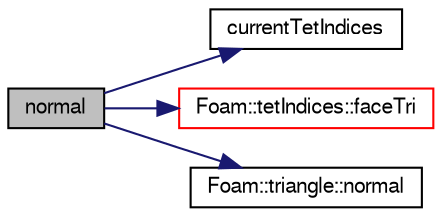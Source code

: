 digraph "normal"
{
  bgcolor="transparent";
  edge [fontname="FreeSans",fontsize="10",labelfontname="FreeSans",labelfontsize="10"];
  node [fontname="FreeSans",fontsize="10",shape=record];
  rankdir="LR";
  Node3588 [label="normal",height=0.2,width=0.4,color="black", fillcolor="grey75", style="filled", fontcolor="black"];
  Node3588 -> Node3589 [color="midnightblue",fontsize="10",style="solid",fontname="FreeSans"];
  Node3589 [label="currentTetIndices",height=0.2,width=0.4,color="black",URL="$a23586.html#a360ad76fdc064a5838a79ed20164f1f2",tooltip="Return the indices of the current tet that the. "];
  Node3588 -> Node3590 [color="midnightblue",fontsize="10",style="solid",fontname="FreeSans"];
  Node3590 [label="Foam::tetIndices::faceTri",height=0.2,width=0.4,color="red",URL="$a27422.html#a99a5264a0e991a77afe619a74f9ae2f1",tooltip="Return the geometry corresponding to the tri on the. "];
  Node3588 -> Node3637 [color="midnightblue",fontsize="10",style="solid",fontname="FreeSans"];
  Node3637 [label="Foam::triangle::normal",height=0.2,width=0.4,color="black",URL="$a27606.html#ad626ef30cf97c5bcf2b81d102ad70096",tooltip="Return vector normal. "];
}
